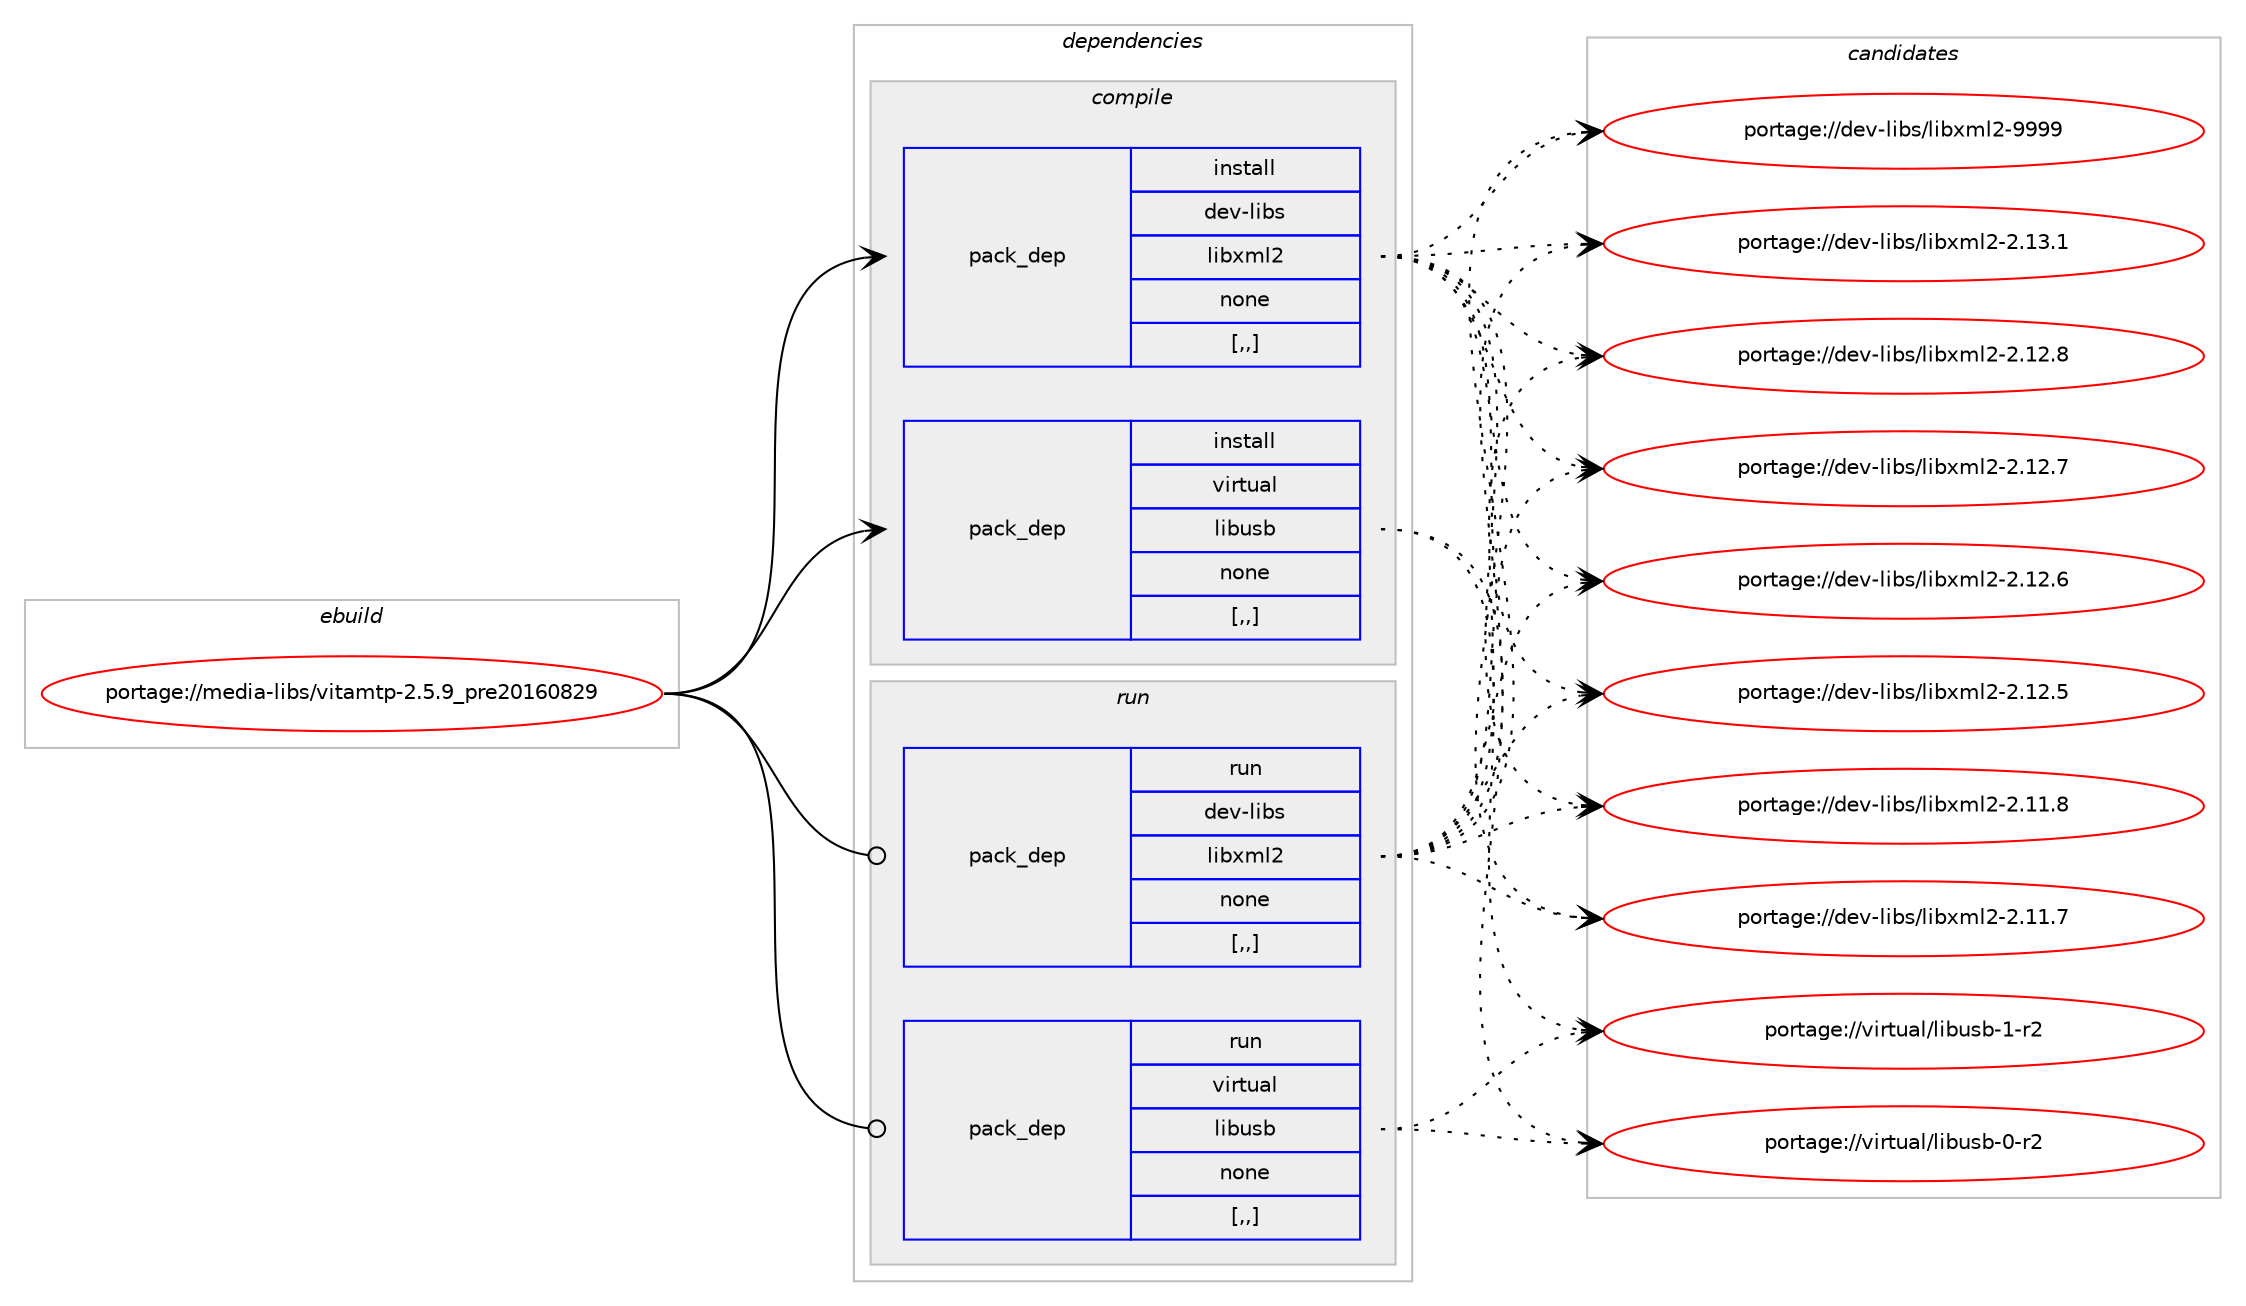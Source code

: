 digraph prolog {

# *************
# Graph options
# *************

newrank=true;
concentrate=true;
compound=true;
graph [rankdir=LR,fontname=Helvetica,fontsize=10,ranksep=1.5];#, ranksep=2.5, nodesep=0.2];
edge  [arrowhead=vee];
node  [fontname=Helvetica,fontsize=10];

# **********
# The ebuild
# **********

subgraph cluster_leftcol {
color=gray;
label=<<i>ebuild</i>>;
id [label="portage://media-libs/vitamtp-2.5.9_pre20160829", color=red, width=4, href="../media-libs/vitamtp-2.5.9_pre20160829.svg"];
}

# ****************
# The dependencies
# ****************

subgraph cluster_midcol {
color=gray;
label=<<i>dependencies</i>>;
subgraph cluster_compile {
fillcolor="#eeeeee";
style=filled;
label=<<i>compile</i>>;
subgraph pack226023 {
dependency306304 [label=<<TABLE BORDER="0" CELLBORDER="1" CELLSPACING="0" CELLPADDING="4" WIDTH="220"><TR><TD ROWSPAN="6" CELLPADDING="30">pack_dep</TD></TR><TR><TD WIDTH="110">install</TD></TR><TR><TD>dev-libs</TD></TR><TR><TD>libxml2</TD></TR><TR><TD>none</TD></TR><TR><TD>[,,]</TD></TR></TABLE>>, shape=none, color=blue];
}
id:e -> dependency306304:w [weight=20,style="solid",arrowhead="vee"];
subgraph pack226024 {
dependency306305 [label=<<TABLE BORDER="0" CELLBORDER="1" CELLSPACING="0" CELLPADDING="4" WIDTH="220"><TR><TD ROWSPAN="6" CELLPADDING="30">pack_dep</TD></TR><TR><TD WIDTH="110">install</TD></TR><TR><TD>virtual</TD></TR><TR><TD>libusb</TD></TR><TR><TD>none</TD></TR><TR><TD>[,,]</TD></TR></TABLE>>, shape=none, color=blue];
}
id:e -> dependency306305:w [weight=20,style="solid",arrowhead="vee"];
}
subgraph cluster_compileandrun {
fillcolor="#eeeeee";
style=filled;
label=<<i>compile and run</i>>;
}
subgraph cluster_run {
fillcolor="#eeeeee";
style=filled;
label=<<i>run</i>>;
subgraph pack226025 {
dependency306306 [label=<<TABLE BORDER="0" CELLBORDER="1" CELLSPACING="0" CELLPADDING="4" WIDTH="220"><TR><TD ROWSPAN="6" CELLPADDING="30">pack_dep</TD></TR><TR><TD WIDTH="110">run</TD></TR><TR><TD>dev-libs</TD></TR><TR><TD>libxml2</TD></TR><TR><TD>none</TD></TR><TR><TD>[,,]</TD></TR></TABLE>>, shape=none, color=blue];
}
id:e -> dependency306306:w [weight=20,style="solid",arrowhead="odot"];
subgraph pack226026 {
dependency306307 [label=<<TABLE BORDER="0" CELLBORDER="1" CELLSPACING="0" CELLPADDING="4" WIDTH="220"><TR><TD ROWSPAN="6" CELLPADDING="30">pack_dep</TD></TR><TR><TD WIDTH="110">run</TD></TR><TR><TD>virtual</TD></TR><TR><TD>libusb</TD></TR><TR><TD>none</TD></TR><TR><TD>[,,]</TD></TR></TABLE>>, shape=none, color=blue];
}
id:e -> dependency306307:w [weight=20,style="solid",arrowhead="odot"];
}
}

# **************
# The candidates
# **************

subgraph cluster_choices {
rank=same;
color=gray;
label=<<i>candidates</i>>;

subgraph choice226023 {
color=black;
nodesep=1;
choice10010111845108105981154710810598120109108504557575757 [label="portage://dev-libs/libxml2-9999", color=red, width=4,href="../dev-libs/libxml2-9999.svg"];
choice100101118451081059811547108105981201091085045504649514649 [label="portage://dev-libs/libxml2-2.13.1", color=red, width=4,href="../dev-libs/libxml2-2.13.1.svg"];
choice100101118451081059811547108105981201091085045504649504656 [label="portage://dev-libs/libxml2-2.12.8", color=red, width=4,href="../dev-libs/libxml2-2.12.8.svg"];
choice100101118451081059811547108105981201091085045504649504655 [label="portage://dev-libs/libxml2-2.12.7", color=red, width=4,href="../dev-libs/libxml2-2.12.7.svg"];
choice100101118451081059811547108105981201091085045504649504654 [label="portage://dev-libs/libxml2-2.12.6", color=red, width=4,href="../dev-libs/libxml2-2.12.6.svg"];
choice100101118451081059811547108105981201091085045504649504653 [label="portage://dev-libs/libxml2-2.12.5", color=red, width=4,href="../dev-libs/libxml2-2.12.5.svg"];
choice100101118451081059811547108105981201091085045504649494656 [label="portage://dev-libs/libxml2-2.11.8", color=red, width=4,href="../dev-libs/libxml2-2.11.8.svg"];
choice100101118451081059811547108105981201091085045504649494655 [label="portage://dev-libs/libxml2-2.11.7", color=red, width=4,href="../dev-libs/libxml2-2.11.7.svg"];
dependency306304:e -> choice10010111845108105981154710810598120109108504557575757:w [style=dotted,weight="100"];
dependency306304:e -> choice100101118451081059811547108105981201091085045504649514649:w [style=dotted,weight="100"];
dependency306304:e -> choice100101118451081059811547108105981201091085045504649504656:w [style=dotted,weight="100"];
dependency306304:e -> choice100101118451081059811547108105981201091085045504649504655:w [style=dotted,weight="100"];
dependency306304:e -> choice100101118451081059811547108105981201091085045504649504654:w [style=dotted,weight="100"];
dependency306304:e -> choice100101118451081059811547108105981201091085045504649504653:w [style=dotted,weight="100"];
dependency306304:e -> choice100101118451081059811547108105981201091085045504649494656:w [style=dotted,weight="100"];
dependency306304:e -> choice100101118451081059811547108105981201091085045504649494655:w [style=dotted,weight="100"];
}
subgraph choice226024 {
color=black;
nodesep=1;
choice1181051141161179710847108105981171159845494511450 [label="portage://virtual/libusb-1-r2", color=red, width=4,href="../virtual/libusb-1-r2.svg"];
choice1181051141161179710847108105981171159845484511450 [label="portage://virtual/libusb-0-r2", color=red, width=4,href="../virtual/libusb-0-r2.svg"];
dependency306305:e -> choice1181051141161179710847108105981171159845494511450:w [style=dotted,weight="100"];
dependency306305:e -> choice1181051141161179710847108105981171159845484511450:w [style=dotted,weight="100"];
}
subgraph choice226025 {
color=black;
nodesep=1;
choice10010111845108105981154710810598120109108504557575757 [label="portage://dev-libs/libxml2-9999", color=red, width=4,href="../dev-libs/libxml2-9999.svg"];
choice100101118451081059811547108105981201091085045504649514649 [label="portage://dev-libs/libxml2-2.13.1", color=red, width=4,href="../dev-libs/libxml2-2.13.1.svg"];
choice100101118451081059811547108105981201091085045504649504656 [label="portage://dev-libs/libxml2-2.12.8", color=red, width=4,href="../dev-libs/libxml2-2.12.8.svg"];
choice100101118451081059811547108105981201091085045504649504655 [label="portage://dev-libs/libxml2-2.12.7", color=red, width=4,href="../dev-libs/libxml2-2.12.7.svg"];
choice100101118451081059811547108105981201091085045504649504654 [label="portage://dev-libs/libxml2-2.12.6", color=red, width=4,href="../dev-libs/libxml2-2.12.6.svg"];
choice100101118451081059811547108105981201091085045504649504653 [label="portage://dev-libs/libxml2-2.12.5", color=red, width=4,href="../dev-libs/libxml2-2.12.5.svg"];
choice100101118451081059811547108105981201091085045504649494656 [label="portage://dev-libs/libxml2-2.11.8", color=red, width=4,href="../dev-libs/libxml2-2.11.8.svg"];
choice100101118451081059811547108105981201091085045504649494655 [label="portage://dev-libs/libxml2-2.11.7", color=red, width=4,href="../dev-libs/libxml2-2.11.7.svg"];
dependency306306:e -> choice10010111845108105981154710810598120109108504557575757:w [style=dotted,weight="100"];
dependency306306:e -> choice100101118451081059811547108105981201091085045504649514649:w [style=dotted,weight="100"];
dependency306306:e -> choice100101118451081059811547108105981201091085045504649504656:w [style=dotted,weight="100"];
dependency306306:e -> choice100101118451081059811547108105981201091085045504649504655:w [style=dotted,weight="100"];
dependency306306:e -> choice100101118451081059811547108105981201091085045504649504654:w [style=dotted,weight="100"];
dependency306306:e -> choice100101118451081059811547108105981201091085045504649504653:w [style=dotted,weight="100"];
dependency306306:e -> choice100101118451081059811547108105981201091085045504649494656:w [style=dotted,weight="100"];
dependency306306:e -> choice100101118451081059811547108105981201091085045504649494655:w [style=dotted,weight="100"];
}
subgraph choice226026 {
color=black;
nodesep=1;
choice1181051141161179710847108105981171159845494511450 [label="portage://virtual/libusb-1-r2", color=red, width=4,href="../virtual/libusb-1-r2.svg"];
choice1181051141161179710847108105981171159845484511450 [label="portage://virtual/libusb-0-r2", color=red, width=4,href="../virtual/libusb-0-r2.svg"];
dependency306307:e -> choice1181051141161179710847108105981171159845494511450:w [style=dotted,weight="100"];
dependency306307:e -> choice1181051141161179710847108105981171159845484511450:w [style=dotted,weight="100"];
}
}

}
